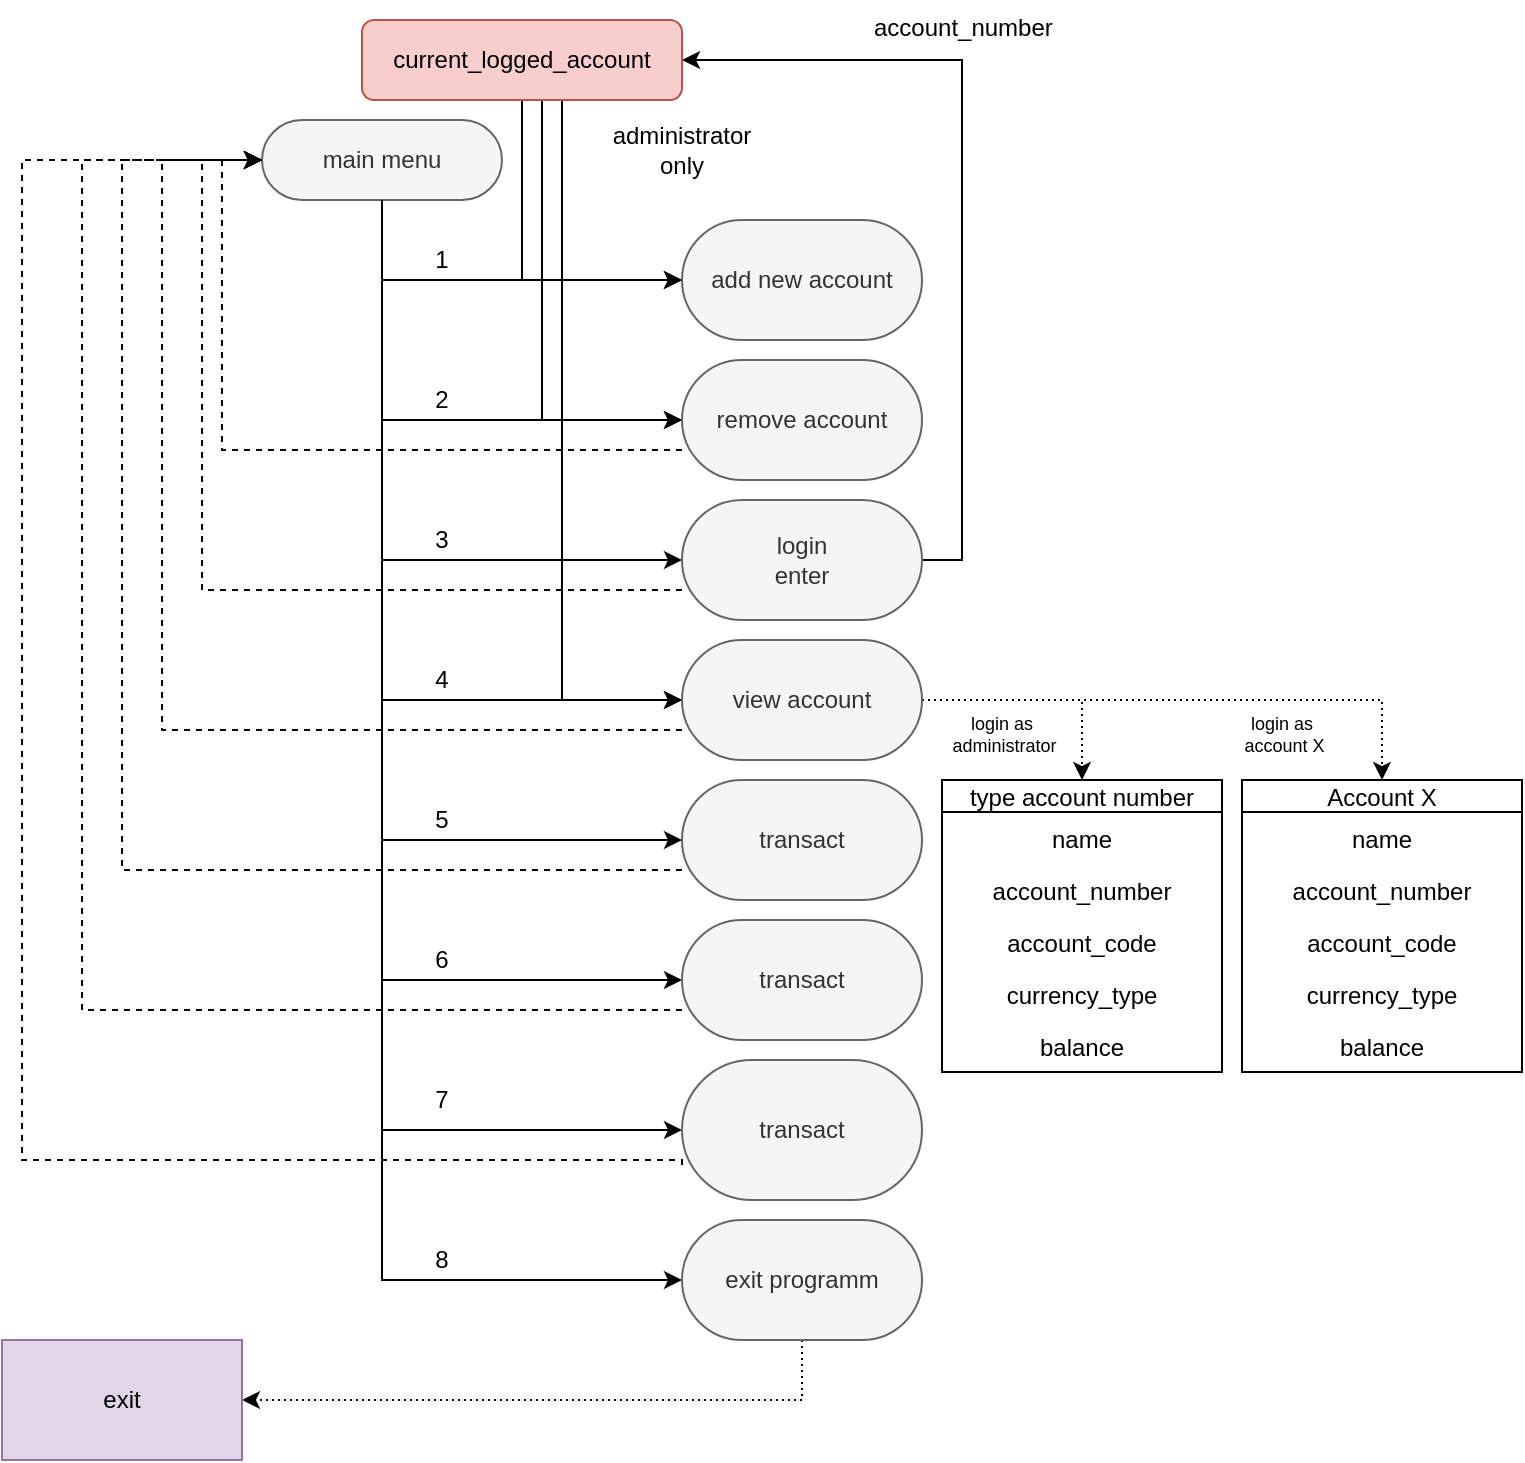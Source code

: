 <mxfile version="14.8.5" type="github">
  <diagram id="C5RBs43oDa-KdzZeNtuy" name="Page-1">
    <mxGraphModel dx="448" dy="895" grid="1" gridSize="10" guides="1" tooltips="1" connect="1" arrows="1" fold="1" page="1" pageScale="1" pageWidth="827" pageHeight="1169" math="0" shadow="0">
      <root>
        <mxCell id="WIyWlLk6GJQsqaUBKTNV-0" />
        <mxCell id="WIyWlLk6GJQsqaUBKTNV-1" parent="WIyWlLk6GJQsqaUBKTNV-0" />
        <mxCell id="K_HxXHLluWHHXrt_VRoT-6" style="edgeStyle=orthogonalEdgeStyle;rounded=0;orthogonalLoop=1;jettySize=auto;html=1;exitX=0.5;exitY=1;exitDx=0;exitDy=0;entryX=0;entryY=0.5;entryDx=0;entryDy=0;" edge="1" parent="WIyWlLk6GJQsqaUBKTNV-1" source="WIyWlLk6GJQsqaUBKTNV-3" target="K_HxXHLluWHHXrt_VRoT-0">
          <mxGeometry relative="1" as="geometry" />
        </mxCell>
        <mxCell id="K_HxXHLluWHHXrt_VRoT-7" style="edgeStyle=orthogonalEdgeStyle;rounded=0;orthogonalLoop=1;jettySize=auto;html=1;exitX=0.5;exitY=1;exitDx=0;exitDy=0;entryX=0;entryY=0.5;entryDx=0;entryDy=0;" edge="1" parent="WIyWlLk6GJQsqaUBKTNV-1" source="WIyWlLk6GJQsqaUBKTNV-3" target="K_HxXHLluWHHXrt_VRoT-2">
          <mxGeometry relative="1" as="geometry" />
        </mxCell>
        <mxCell id="K_HxXHLluWHHXrt_VRoT-78" style="edgeStyle=orthogonalEdgeStyle;rounded=0;orthogonalLoop=1;jettySize=auto;html=1;exitX=0.5;exitY=1;exitDx=0;exitDy=0;entryX=0;entryY=0.5;entryDx=0;entryDy=0;fontSize=9;" edge="1" parent="WIyWlLk6GJQsqaUBKTNV-1" source="WIyWlLk6GJQsqaUBKTNV-3" target="K_HxXHLluWHHXrt_VRoT-76">
          <mxGeometry relative="1" as="geometry" />
        </mxCell>
        <mxCell id="K_HxXHLluWHHXrt_VRoT-80" style="edgeStyle=orthogonalEdgeStyle;rounded=0;orthogonalLoop=1;jettySize=auto;html=1;exitX=0.5;exitY=1;exitDx=0;exitDy=0;entryX=0;entryY=0.5;entryDx=0;entryDy=0;fontSize=9;" edge="1" parent="WIyWlLk6GJQsqaUBKTNV-1" source="WIyWlLk6GJQsqaUBKTNV-3" target="K_HxXHLluWHHXrt_VRoT-29">
          <mxGeometry relative="1" as="geometry" />
        </mxCell>
        <mxCell id="K_HxXHLluWHHXrt_VRoT-81" style="edgeStyle=orthogonalEdgeStyle;rounded=0;orthogonalLoop=1;jettySize=auto;html=1;exitX=0.5;exitY=1;exitDx=0;exitDy=0;entryX=0;entryY=0.5;entryDx=0;entryDy=0;fontSize=9;" edge="1" parent="WIyWlLk6GJQsqaUBKTNV-1" source="WIyWlLk6GJQsqaUBKTNV-3" target="K_HxXHLluWHHXrt_VRoT-31">
          <mxGeometry relative="1" as="geometry" />
        </mxCell>
        <mxCell id="WIyWlLk6GJQsqaUBKTNV-3" value="main menu" style="rounded=1;whiteSpace=wrap;html=1;fontSize=12;glass=0;strokeWidth=1;shadow=0;fillColor=#f5f5f5;strokeColor=#666666;fontColor=#333333;arcSize=50;" parent="WIyWlLk6GJQsqaUBKTNV-1" vertex="1">
          <mxGeometry x="160" y="180" width="120" height="40" as="geometry" />
        </mxCell>
        <mxCell id="K_HxXHLluWHHXrt_VRoT-0" value="add new account" style="rounded=1;whiteSpace=wrap;html=1;fillColor=#f5f5f5;strokeColor=#666666;fontColor=#333333;shadow=0;strokeWidth=1;glass=0;arcSize=50;" vertex="1" parent="WIyWlLk6GJQsqaUBKTNV-1">
          <mxGeometry x="370" y="230" width="120" height="60" as="geometry" />
        </mxCell>
        <mxCell id="K_HxXHLluWHHXrt_VRoT-37" style="edgeStyle=orthogonalEdgeStyle;rounded=0;orthogonalLoop=1;jettySize=auto;html=1;exitX=0;exitY=0.75;exitDx=0;exitDy=0;dashed=1;entryX=0;entryY=0.5;entryDx=0;entryDy=0;" edge="1" parent="WIyWlLk6GJQsqaUBKTNV-1" source="K_HxXHLluWHHXrt_VRoT-2" target="WIyWlLk6GJQsqaUBKTNV-3">
          <mxGeometry relative="1" as="geometry">
            <mxPoint x="160" y="200" as="targetPoint" />
          </mxGeometry>
        </mxCell>
        <mxCell id="K_HxXHLluWHHXrt_VRoT-2" value="remove account" style="rounded=1;whiteSpace=wrap;html=1;fillColor=#f5f5f5;strokeColor=#666666;fontColor=#333333;shadow=0;strokeWidth=1;glass=0;arcSize=50;" vertex="1" parent="WIyWlLk6GJQsqaUBKTNV-1">
          <mxGeometry x="370" y="300" width="120" height="60" as="geometry" />
        </mxCell>
        <mxCell id="K_HxXHLluWHHXrt_VRoT-8" style="edgeStyle=orthogonalEdgeStyle;rounded=0;orthogonalLoop=1;jettySize=auto;html=1;entryX=0;entryY=0.5;entryDx=0;entryDy=0;exitX=0.5;exitY=1;exitDx=0;exitDy=0;" edge="1" target="K_HxXHLluWHHXrt_VRoT-10" parent="WIyWlLk6GJQsqaUBKTNV-1" source="WIyWlLk6GJQsqaUBKTNV-3">
          <mxGeometry relative="1" as="geometry">
            <mxPoint x="220" y="220" as="sourcePoint" />
          </mxGeometry>
        </mxCell>
        <mxCell id="K_HxXHLluWHHXrt_VRoT-9" style="edgeStyle=orthogonalEdgeStyle;rounded=0;orthogonalLoop=1;jettySize=auto;html=1;exitX=0.5;exitY=1;exitDx=0;exitDy=0;entryX=0;entryY=0.5;entryDx=0;entryDy=0;" edge="1" target="K_HxXHLluWHHXrt_VRoT-11" parent="WIyWlLk6GJQsqaUBKTNV-1" source="WIyWlLk6GJQsqaUBKTNV-3">
          <mxGeometry relative="1" as="geometry">
            <mxPoint x="220" y="370" as="sourcePoint" />
          </mxGeometry>
        </mxCell>
        <mxCell id="K_HxXHLluWHHXrt_VRoT-25" style="edgeStyle=orthogonalEdgeStyle;rounded=0;orthogonalLoop=1;jettySize=auto;html=1;exitX=1;exitY=0.5;exitDx=0;exitDy=0;entryX=1;entryY=0.5;entryDx=0;entryDy=0;" edge="1" parent="WIyWlLk6GJQsqaUBKTNV-1" source="K_HxXHLluWHHXrt_VRoT-10" target="K_HxXHLluWHHXrt_VRoT-20">
          <mxGeometry relative="1" as="geometry" />
        </mxCell>
        <mxCell id="K_HxXHLluWHHXrt_VRoT-36" style="edgeStyle=orthogonalEdgeStyle;rounded=0;orthogonalLoop=1;jettySize=auto;html=1;exitX=0;exitY=0.75;exitDx=0;exitDy=0;entryX=0;entryY=0.5;entryDx=0;entryDy=0;dashed=1;" edge="1" parent="WIyWlLk6GJQsqaUBKTNV-1" source="K_HxXHLluWHHXrt_VRoT-10" target="WIyWlLk6GJQsqaUBKTNV-3">
          <mxGeometry relative="1" as="geometry">
            <Array as="points">
              <mxPoint x="130" y="415" />
              <mxPoint x="130" y="200" />
            </Array>
          </mxGeometry>
        </mxCell>
        <mxCell id="K_HxXHLluWHHXrt_VRoT-10" value="login&lt;br&gt;enter" style="rounded=1;whiteSpace=wrap;html=1;fillColor=#f5f5f5;strokeColor=#666666;fontColor=#333333;shadow=0;strokeWidth=1;glass=0;arcSize=50;" vertex="1" parent="WIyWlLk6GJQsqaUBKTNV-1">
          <mxGeometry x="370" y="370" width="120" height="60" as="geometry" />
        </mxCell>
        <mxCell id="K_HxXHLluWHHXrt_VRoT-38" style="edgeStyle=orthogonalEdgeStyle;rounded=0;orthogonalLoop=1;jettySize=auto;html=1;exitX=0;exitY=0.75;exitDx=0;exitDy=0;entryX=0;entryY=0.5;entryDx=0;entryDy=0;dashed=1;" edge="1" parent="WIyWlLk6GJQsqaUBKTNV-1" source="K_HxXHLluWHHXrt_VRoT-11" target="WIyWlLk6GJQsqaUBKTNV-3">
          <mxGeometry relative="1" as="geometry">
            <Array as="points">
              <mxPoint x="110" y="485" />
              <mxPoint x="110" y="200" />
            </Array>
          </mxGeometry>
        </mxCell>
        <mxCell id="K_HxXHLluWHHXrt_VRoT-51" style="edgeStyle=orthogonalEdgeStyle;rounded=0;orthogonalLoop=1;jettySize=auto;html=1;exitX=1;exitY=0.5;exitDx=0;exitDy=0;entryX=0.5;entryY=0;entryDx=0;entryDy=0;dashed=1;dashPattern=1 2;" edge="1" parent="WIyWlLk6GJQsqaUBKTNV-1" source="K_HxXHLluWHHXrt_VRoT-11" target="K_HxXHLluWHHXrt_VRoT-45">
          <mxGeometry relative="1" as="geometry" />
        </mxCell>
        <mxCell id="K_HxXHLluWHHXrt_VRoT-66" style="edgeStyle=orthogonalEdgeStyle;rounded=0;orthogonalLoop=1;jettySize=auto;html=1;exitX=1;exitY=0.5;exitDx=0;exitDy=0;entryX=0.5;entryY=0;entryDx=0;entryDy=0;dashed=1;dashPattern=1 2;" edge="1" parent="WIyWlLk6GJQsqaUBKTNV-1" source="K_HxXHLluWHHXrt_VRoT-11" target="K_HxXHLluWHHXrt_VRoT-67">
          <mxGeometry relative="1" as="geometry">
            <mxPoint x="670" y="520.0" as="targetPoint" />
          </mxGeometry>
        </mxCell>
        <mxCell id="K_HxXHLluWHHXrt_VRoT-11" value="view account" style="rounded=1;whiteSpace=wrap;html=1;fillColor=#f5f5f5;strokeColor=#666666;fontColor=#333333;shadow=0;strokeWidth=1;glass=0;arcSize=50;" vertex="1" parent="WIyWlLk6GJQsqaUBKTNV-1">
          <mxGeometry x="370" y="440" width="120" height="60" as="geometry" />
        </mxCell>
        <mxCell id="K_HxXHLluWHHXrt_VRoT-39" style="edgeStyle=orthogonalEdgeStyle;rounded=0;orthogonalLoop=1;jettySize=auto;html=1;exitX=0;exitY=0.75;exitDx=0;exitDy=0;dashed=1;" edge="1" parent="WIyWlLk6GJQsqaUBKTNV-1" source="K_HxXHLluWHHXrt_VRoT-13">
          <mxGeometry relative="1" as="geometry">
            <mxPoint x="160" y="200" as="targetPoint" />
            <Array as="points">
              <mxPoint x="90" y="555" />
              <mxPoint x="90" y="200" />
            </Array>
          </mxGeometry>
        </mxCell>
        <mxCell id="K_HxXHLluWHHXrt_VRoT-13" value="transact" style="rounded=1;whiteSpace=wrap;html=1;fillColor=#f5f5f5;strokeColor=#666666;fontColor=#333333;shadow=0;strokeWidth=1;glass=0;arcSize=50;" vertex="1" parent="WIyWlLk6GJQsqaUBKTNV-1">
          <mxGeometry x="370" y="510" width="120" height="60" as="geometry" />
        </mxCell>
        <mxCell id="K_HxXHLluWHHXrt_VRoT-14" style="edgeStyle=orthogonalEdgeStyle;rounded=0;orthogonalLoop=1;jettySize=auto;html=1;exitX=0.5;exitY=1;exitDx=0;exitDy=0;entryX=0;entryY=0.5;entryDx=0;entryDy=0;" edge="1" target="K_HxXHLluWHHXrt_VRoT-13" parent="WIyWlLk6GJQsqaUBKTNV-1">
          <mxGeometry relative="1" as="geometry">
            <mxPoint x="220" y="290" as="sourcePoint" />
            <Array as="points">
              <mxPoint x="220" y="540" />
            </Array>
          </mxGeometry>
        </mxCell>
        <mxCell id="K_HxXHLluWHHXrt_VRoT-15" value="1" style="text;html=1;strokeColor=none;fillColor=none;align=center;verticalAlign=middle;whiteSpace=wrap;rounded=0;" vertex="1" parent="WIyWlLk6GJQsqaUBKTNV-1">
          <mxGeometry x="230" y="240" width="40" height="20" as="geometry" />
        </mxCell>
        <mxCell id="K_HxXHLluWHHXrt_VRoT-16" value="2" style="text;html=1;strokeColor=none;fillColor=none;align=center;verticalAlign=middle;whiteSpace=wrap;rounded=0;" vertex="1" parent="WIyWlLk6GJQsqaUBKTNV-1">
          <mxGeometry x="230" y="310" width="40" height="20" as="geometry" />
        </mxCell>
        <mxCell id="K_HxXHLluWHHXrt_VRoT-17" value="3" style="text;html=1;strokeColor=none;fillColor=none;align=center;verticalAlign=middle;whiteSpace=wrap;rounded=0;" vertex="1" parent="WIyWlLk6GJQsqaUBKTNV-1">
          <mxGeometry x="230" y="380" width="40" height="20" as="geometry" />
        </mxCell>
        <mxCell id="K_HxXHLluWHHXrt_VRoT-18" value="4" style="text;html=1;strokeColor=none;fillColor=none;align=center;verticalAlign=middle;whiteSpace=wrap;rounded=0;" vertex="1" parent="WIyWlLk6GJQsqaUBKTNV-1">
          <mxGeometry x="230" y="450" width="40" height="20" as="geometry" />
        </mxCell>
        <mxCell id="K_HxXHLluWHHXrt_VRoT-19" value="5" style="text;html=1;strokeColor=none;fillColor=none;align=center;verticalAlign=middle;whiteSpace=wrap;rounded=0;" vertex="1" parent="WIyWlLk6GJQsqaUBKTNV-1">
          <mxGeometry x="230" y="520" width="40" height="20" as="geometry" />
        </mxCell>
        <mxCell id="K_HxXHLluWHHXrt_VRoT-21" style="edgeStyle=orthogonalEdgeStyle;rounded=0;orthogonalLoop=1;jettySize=auto;html=1;exitX=0.5;exitY=1;exitDx=0;exitDy=0;entryX=0;entryY=0.5;entryDx=0;entryDy=0;" edge="1" parent="WIyWlLk6GJQsqaUBKTNV-1" source="K_HxXHLluWHHXrt_VRoT-20" target="K_HxXHLluWHHXrt_VRoT-0">
          <mxGeometry relative="1" as="geometry" />
        </mxCell>
        <mxCell id="K_HxXHLluWHHXrt_VRoT-23" style="edgeStyle=orthogonalEdgeStyle;rounded=0;orthogonalLoop=1;jettySize=auto;html=1;exitX=0.5;exitY=1;exitDx=0;exitDy=0;entryX=0;entryY=0.5;entryDx=0;entryDy=0;" edge="1" parent="WIyWlLk6GJQsqaUBKTNV-1" source="K_HxXHLluWHHXrt_VRoT-20" target="K_HxXHLluWHHXrt_VRoT-2">
          <mxGeometry relative="1" as="geometry">
            <Array as="points">
              <mxPoint x="300" y="170" />
              <mxPoint x="300" y="330" />
            </Array>
          </mxGeometry>
        </mxCell>
        <mxCell id="K_HxXHLluWHHXrt_VRoT-58" style="edgeStyle=orthogonalEdgeStyle;rounded=0;orthogonalLoop=1;jettySize=auto;html=1;exitX=0.5;exitY=1;exitDx=0;exitDy=0;entryX=0;entryY=0.5;entryDx=0;entryDy=0;" edge="1" parent="WIyWlLk6GJQsqaUBKTNV-1" source="K_HxXHLluWHHXrt_VRoT-20" target="K_HxXHLluWHHXrt_VRoT-11">
          <mxGeometry relative="1" as="geometry">
            <Array as="points">
              <mxPoint x="310" y="170" />
              <mxPoint x="310" y="470" />
            </Array>
          </mxGeometry>
        </mxCell>
        <mxCell id="K_HxXHLluWHHXrt_VRoT-20" value="current_logged_account" style="rounded=1;whiteSpace=wrap;html=1;fontSize=12;glass=0;strokeWidth=1;shadow=0;fillColor=#f8cecc;strokeColor=#b85450;" vertex="1" parent="WIyWlLk6GJQsqaUBKTNV-1">
          <mxGeometry x="210" y="130" width="160" height="40" as="geometry" />
        </mxCell>
        <mxCell id="K_HxXHLluWHHXrt_VRoT-22" value="administrator&lt;br&gt;only" style="text;html=1;strokeColor=none;fillColor=none;align=center;verticalAlign=middle;whiteSpace=wrap;rounded=0;" vertex="1" parent="WIyWlLk6GJQsqaUBKTNV-1">
          <mxGeometry x="330" y="180" width="80" height="30" as="geometry" />
        </mxCell>
        <mxCell id="K_HxXHLluWHHXrt_VRoT-83" style="edgeStyle=orthogonalEdgeStyle;rounded=0;orthogonalLoop=1;jettySize=auto;html=1;entryX=0;entryY=0.5;entryDx=0;entryDy=0;fontSize=9;dashed=1;exitX=0;exitY=0.75;exitDx=0;exitDy=0;" edge="1" parent="WIyWlLk6GJQsqaUBKTNV-1" source="K_HxXHLluWHHXrt_VRoT-29" target="WIyWlLk6GJQsqaUBKTNV-3">
          <mxGeometry relative="1" as="geometry">
            <mxPoint x="340" y="690" as="sourcePoint" />
            <Array as="points">
              <mxPoint x="370" y="700" />
              <mxPoint x="40" y="700" />
              <mxPoint x="40" y="200" />
            </Array>
          </mxGeometry>
        </mxCell>
        <mxCell id="K_HxXHLluWHHXrt_VRoT-29" value="transact" style="rounded=1;whiteSpace=wrap;html=1;fillColor=#f5f5f5;strokeColor=#666666;fontColor=#333333;shadow=0;strokeWidth=1;glass=0;arcSize=50;" vertex="1" parent="WIyWlLk6GJQsqaUBKTNV-1">
          <mxGeometry x="370" y="650" width="120" height="70" as="geometry" />
        </mxCell>
        <mxCell id="K_HxXHLluWHHXrt_VRoT-77" style="edgeStyle=orthogonalEdgeStyle;rounded=0;orthogonalLoop=1;jettySize=auto;html=1;exitX=0.5;exitY=1;exitDx=0;exitDy=0;entryX=1;entryY=0.5;entryDx=0;entryDy=0;dashed=1;dashPattern=1 2;fontSize=9;" edge="1" parent="WIyWlLk6GJQsqaUBKTNV-1" source="K_HxXHLluWHHXrt_VRoT-31" target="K_HxXHLluWHHXrt_VRoT-56">
          <mxGeometry relative="1" as="geometry" />
        </mxCell>
        <mxCell id="K_HxXHLluWHHXrt_VRoT-31" value="exit programm" style="rounded=1;whiteSpace=wrap;html=1;fillColor=#f5f5f5;strokeColor=#666666;fontColor=#333333;shadow=0;strokeWidth=1;glass=0;arcSize=50;" vertex="1" parent="WIyWlLk6GJQsqaUBKTNV-1">
          <mxGeometry x="370" y="730" width="120" height="60" as="geometry" />
        </mxCell>
        <mxCell id="K_HxXHLluWHHXrt_VRoT-33" value="6" style="text;html=1;strokeColor=none;fillColor=none;align=center;verticalAlign=middle;whiteSpace=wrap;rounded=0;" vertex="1" parent="WIyWlLk6GJQsqaUBKTNV-1">
          <mxGeometry x="230" y="590" width="40" height="20" as="geometry" />
        </mxCell>
        <mxCell id="K_HxXHLluWHHXrt_VRoT-34" value="7" style="text;html=1;strokeColor=none;fillColor=none;align=center;verticalAlign=middle;whiteSpace=wrap;rounded=0;" vertex="1" parent="WIyWlLk6GJQsqaUBKTNV-1">
          <mxGeometry x="230" y="660" width="40" height="20" as="geometry" />
        </mxCell>
        <mxCell id="K_HxXHLluWHHXrt_VRoT-45" value="type account number" style="swimlane;fontStyle=0;childLayout=stackLayout;horizontal=1;startSize=16;fillColor=none;horizontalStack=0;resizeParent=1;resizeParentMax=0;resizeLast=0;collapsible=1;marginBottom=0;align=center;" vertex="1" parent="WIyWlLk6GJQsqaUBKTNV-1">
          <mxGeometry x="500" y="510" width="140" height="146" as="geometry">
            <mxRectangle x="500" y="510" width="80" height="20" as="alternateBounds" />
          </mxGeometry>
        </mxCell>
        <mxCell id="K_HxXHLluWHHXrt_VRoT-46" value="name" style="text;strokeColor=none;fillColor=none;align=center;verticalAlign=top;spacingLeft=4;spacingRight=4;overflow=hidden;rotatable=0;points=[[0,0.5],[1,0.5]];portConstraint=eastwest;" vertex="1" parent="K_HxXHLluWHHXrt_VRoT-45">
          <mxGeometry y="16" width="140" height="26" as="geometry" />
        </mxCell>
        <mxCell id="K_HxXHLluWHHXrt_VRoT-47" value="account_number" style="text;strokeColor=none;fillColor=none;align=center;verticalAlign=top;spacingLeft=4;spacingRight=4;overflow=hidden;rotatable=0;points=[[0,0.5],[1,0.5]];portConstraint=eastwest;" vertex="1" parent="K_HxXHLluWHHXrt_VRoT-45">
          <mxGeometry y="42" width="140" height="26" as="geometry" />
        </mxCell>
        <mxCell id="K_HxXHLluWHHXrt_VRoT-48" value="account_code" style="text;strokeColor=none;fillColor=none;align=center;verticalAlign=top;spacingLeft=4;spacingRight=4;overflow=hidden;rotatable=0;points=[[0,0.5],[1,0.5]];portConstraint=eastwest;" vertex="1" parent="K_HxXHLluWHHXrt_VRoT-45">
          <mxGeometry y="68" width="140" height="26" as="geometry" />
        </mxCell>
        <mxCell id="K_HxXHLluWHHXrt_VRoT-49" value="currency_type" style="text;strokeColor=none;fillColor=none;align=center;verticalAlign=top;spacingLeft=4;spacingRight=4;overflow=hidden;rotatable=0;points=[[0,0.5],[1,0.5]];portConstraint=eastwest;" vertex="1" parent="K_HxXHLluWHHXrt_VRoT-45">
          <mxGeometry y="94" width="140" height="26" as="geometry" />
        </mxCell>
        <mxCell id="K_HxXHLluWHHXrt_VRoT-50" value="balance" style="text;strokeColor=none;fillColor=none;align=center;verticalAlign=top;spacingLeft=4;spacingRight=4;overflow=hidden;rotatable=0;points=[[0,0.5],[1,0.5]];portConstraint=eastwest;" vertex="1" parent="K_HxXHLluWHHXrt_VRoT-45">
          <mxGeometry y="120" width="140" height="26" as="geometry" />
        </mxCell>
        <mxCell id="K_HxXHLluWHHXrt_VRoT-54" value="account_number" style="text;strokeColor=none;fillColor=none;align=left;verticalAlign=top;spacingLeft=4;spacingRight=4;overflow=hidden;rotatable=0;points=[[0,0.5],[1,0.5]];portConstraint=eastwest;" vertex="1" parent="WIyWlLk6GJQsqaUBKTNV-1">
          <mxGeometry x="460" y="120" width="140" height="26" as="geometry" />
        </mxCell>
        <mxCell id="K_HxXHLluWHHXrt_VRoT-56" value="exit" style="rounded=0;whiteSpace=wrap;html=1;fillColor=#e1d5e7;strokeColor=#9673a6;" vertex="1" parent="WIyWlLk6GJQsqaUBKTNV-1">
          <mxGeometry x="30" y="790" width="120" height="60" as="geometry" />
        </mxCell>
        <mxCell id="K_HxXHLluWHHXrt_VRoT-52" value="login as&#xa; administrator" style="text;strokeColor=none;fillColor=none;align=center;verticalAlign=top;spacingLeft=4;spacingRight=4;overflow=hidden;rotatable=0;points=[[0,0.5],[1,0.5]];portConstraint=eastwest;fontSize=9;" vertex="1" parent="WIyWlLk6GJQsqaUBKTNV-1">
          <mxGeometry x="480" y="470" width="100" height="40" as="geometry" />
        </mxCell>
        <mxCell id="K_HxXHLluWHHXrt_VRoT-67" value="Account X" style="swimlane;fontStyle=0;childLayout=stackLayout;horizontal=1;startSize=16;fillColor=none;horizontalStack=0;resizeParent=1;resizeParentMax=0;resizeLast=0;collapsible=1;marginBottom=0;align=center;" vertex="1" parent="WIyWlLk6GJQsqaUBKTNV-1">
          <mxGeometry x="650" y="510" width="140" height="146" as="geometry">
            <mxRectangle x="500" y="510" width="80" height="20" as="alternateBounds" />
          </mxGeometry>
        </mxCell>
        <mxCell id="K_HxXHLluWHHXrt_VRoT-68" value="name" style="text;strokeColor=none;fillColor=none;align=center;verticalAlign=top;spacingLeft=4;spacingRight=4;overflow=hidden;rotatable=0;points=[[0,0.5],[1,0.5]];portConstraint=eastwest;" vertex="1" parent="K_HxXHLluWHHXrt_VRoT-67">
          <mxGeometry y="16" width="140" height="26" as="geometry" />
        </mxCell>
        <mxCell id="K_HxXHLluWHHXrt_VRoT-69" value="account_number" style="text;strokeColor=none;fillColor=none;align=center;verticalAlign=top;spacingLeft=4;spacingRight=4;overflow=hidden;rotatable=0;points=[[0,0.5],[1,0.5]];portConstraint=eastwest;" vertex="1" parent="K_HxXHLluWHHXrt_VRoT-67">
          <mxGeometry y="42" width="140" height="26" as="geometry" />
        </mxCell>
        <mxCell id="K_HxXHLluWHHXrt_VRoT-70" value="account_code" style="text;strokeColor=none;fillColor=none;align=center;verticalAlign=top;spacingLeft=4;spacingRight=4;overflow=hidden;rotatable=0;points=[[0,0.5],[1,0.5]];portConstraint=eastwest;" vertex="1" parent="K_HxXHLluWHHXrt_VRoT-67">
          <mxGeometry y="68" width="140" height="26" as="geometry" />
        </mxCell>
        <mxCell id="K_HxXHLluWHHXrt_VRoT-71" value="currency_type" style="text;strokeColor=none;fillColor=none;align=center;verticalAlign=top;spacingLeft=4;spacingRight=4;overflow=hidden;rotatable=0;points=[[0,0.5],[1,0.5]];portConstraint=eastwest;" vertex="1" parent="K_HxXHLluWHHXrt_VRoT-67">
          <mxGeometry y="94" width="140" height="26" as="geometry" />
        </mxCell>
        <mxCell id="K_HxXHLluWHHXrt_VRoT-72" value="balance" style="text;strokeColor=none;fillColor=none;align=center;verticalAlign=top;spacingLeft=4;spacingRight=4;overflow=hidden;rotatable=0;points=[[0,0.5],[1,0.5]];portConstraint=eastwest;" vertex="1" parent="K_HxXHLluWHHXrt_VRoT-67">
          <mxGeometry y="120" width="140" height="26" as="geometry" />
        </mxCell>
        <mxCell id="K_HxXHLluWHHXrt_VRoT-74" value="login as&#xa; account X" style="text;strokeColor=none;fillColor=none;align=center;verticalAlign=top;spacingLeft=4;spacingRight=4;overflow=hidden;rotatable=0;points=[[0,0.5],[1,0.5]];portConstraint=eastwest;fontSize=9;" vertex="1" parent="WIyWlLk6GJQsqaUBKTNV-1">
          <mxGeometry x="620" y="470" width="100" height="40" as="geometry" />
        </mxCell>
        <mxCell id="K_HxXHLluWHHXrt_VRoT-84" style="edgeStyle=orthogonalEdgeStyle;rounded=0;orthogonalLoop=1;jettySize=auto;html=1;exitX=0;exitY=0.75;exitDx=0;exitDy=0;entryX=0;entryY=0.5;entryDx=0;entryDy=0;dashed=1;fontSize=9;" edge="1" parent="WIyWlLk6GJQsqaUBKTNV-1" source="K_HxXHLluWHHXrt_VRoT-76" target="WIyWlLk6GJQsqaUBKTNV-3">
          <mxGeometry relative="1" as="geometry">
            <Array as="points">
              <mxPoint x="70" y="625" />
              <mxPoint x="70" y="200" />
            </Array>
          </mxGeometry>
        </mxCell>
        <mxCell id="K_HxXHLluWHHXrt_VRoT-76" value="transact" style="rounded=1;whiteSpace=wrap;html=1;fillColor=#f5f5f5;strokeColor=#666666;fontColor=#333333;shadow=0;strokeWidth=1;glass=0;arcSize=50;" vertex="1" parent="WIyWlLk6GJQsqaUBKTNV-1">
          <mxGeometry x="370" y="580" width="120" height="60" as="geometry" />
        </mxCell>
        <mxCell id="K_HxXHLluWHHXrt_VRoT-82" value="8" style="text;html=1;strokeColor=none;fillColor=none;align=center;verticalAlign=middle;whiteSpace=wrap;rounded=0;" vertex="1" parent="WIyWlLk6GJQsqaUBKTNV-1">
          <mxGeometry x="230" y="740" width="40" height="20" as="geometry" />
        </mxCell>
      </root>
    </mxGraphModel>
  </diagram>
</mxfile>

